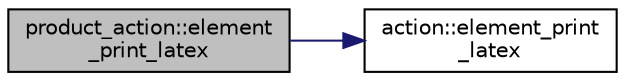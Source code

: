 digraph "product_action::element_print_latex"
{
  edge [fontname="Helvetica",fontsize="10",labelfontname="Helvetica",labelfontsize="10"];
  node [fontname="Helvetica",fontsize="10",shape=record];
  rankdir="LR";
  Node1736 [label="product_action::element\l_print_latex",height=0.2,width=0.4,color="black", fillcolor="grey75", style="filled", fontcolor="black"];
  Node1736 -> Node1737 [color="midnightblue",fontsize="10",style="solid",fontname="Helvetica"];
  Node1737 [label="action::element_print\l_latex",height=0.2,width=0.4,color="black", fillcolor="white", style="filled",URL="$d2/d86/classaction.html#a45872d8a9043eb99b8bfa4955b89f70a"];
}
